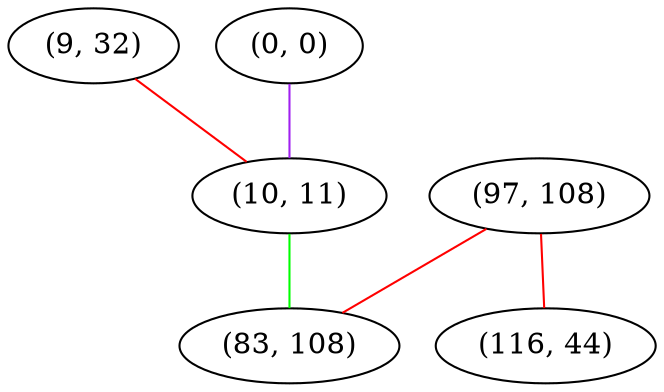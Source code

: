 graph "" {
"(9, 32)";
"(0, 0)";
"(10, 11)";
"(97, 108)";
"(116, 44)";
"(83, 108)";
"(9, 32)" -- "(10, 11)"  [color=red, key=0, weight=1];
"(0, 0)" -- "(10, 11)"  [color=purple, key=0, weight=4];
"(10, 11)" -- "(83, 108)"  [color=green, key=0, weight=2];
"(97, 108)" -- "(116, 44)"  [color=red, key=0, weight=1];
"(97, 108)" -- "(83, 108)"  [color=red, key=0, weight=1];
}

